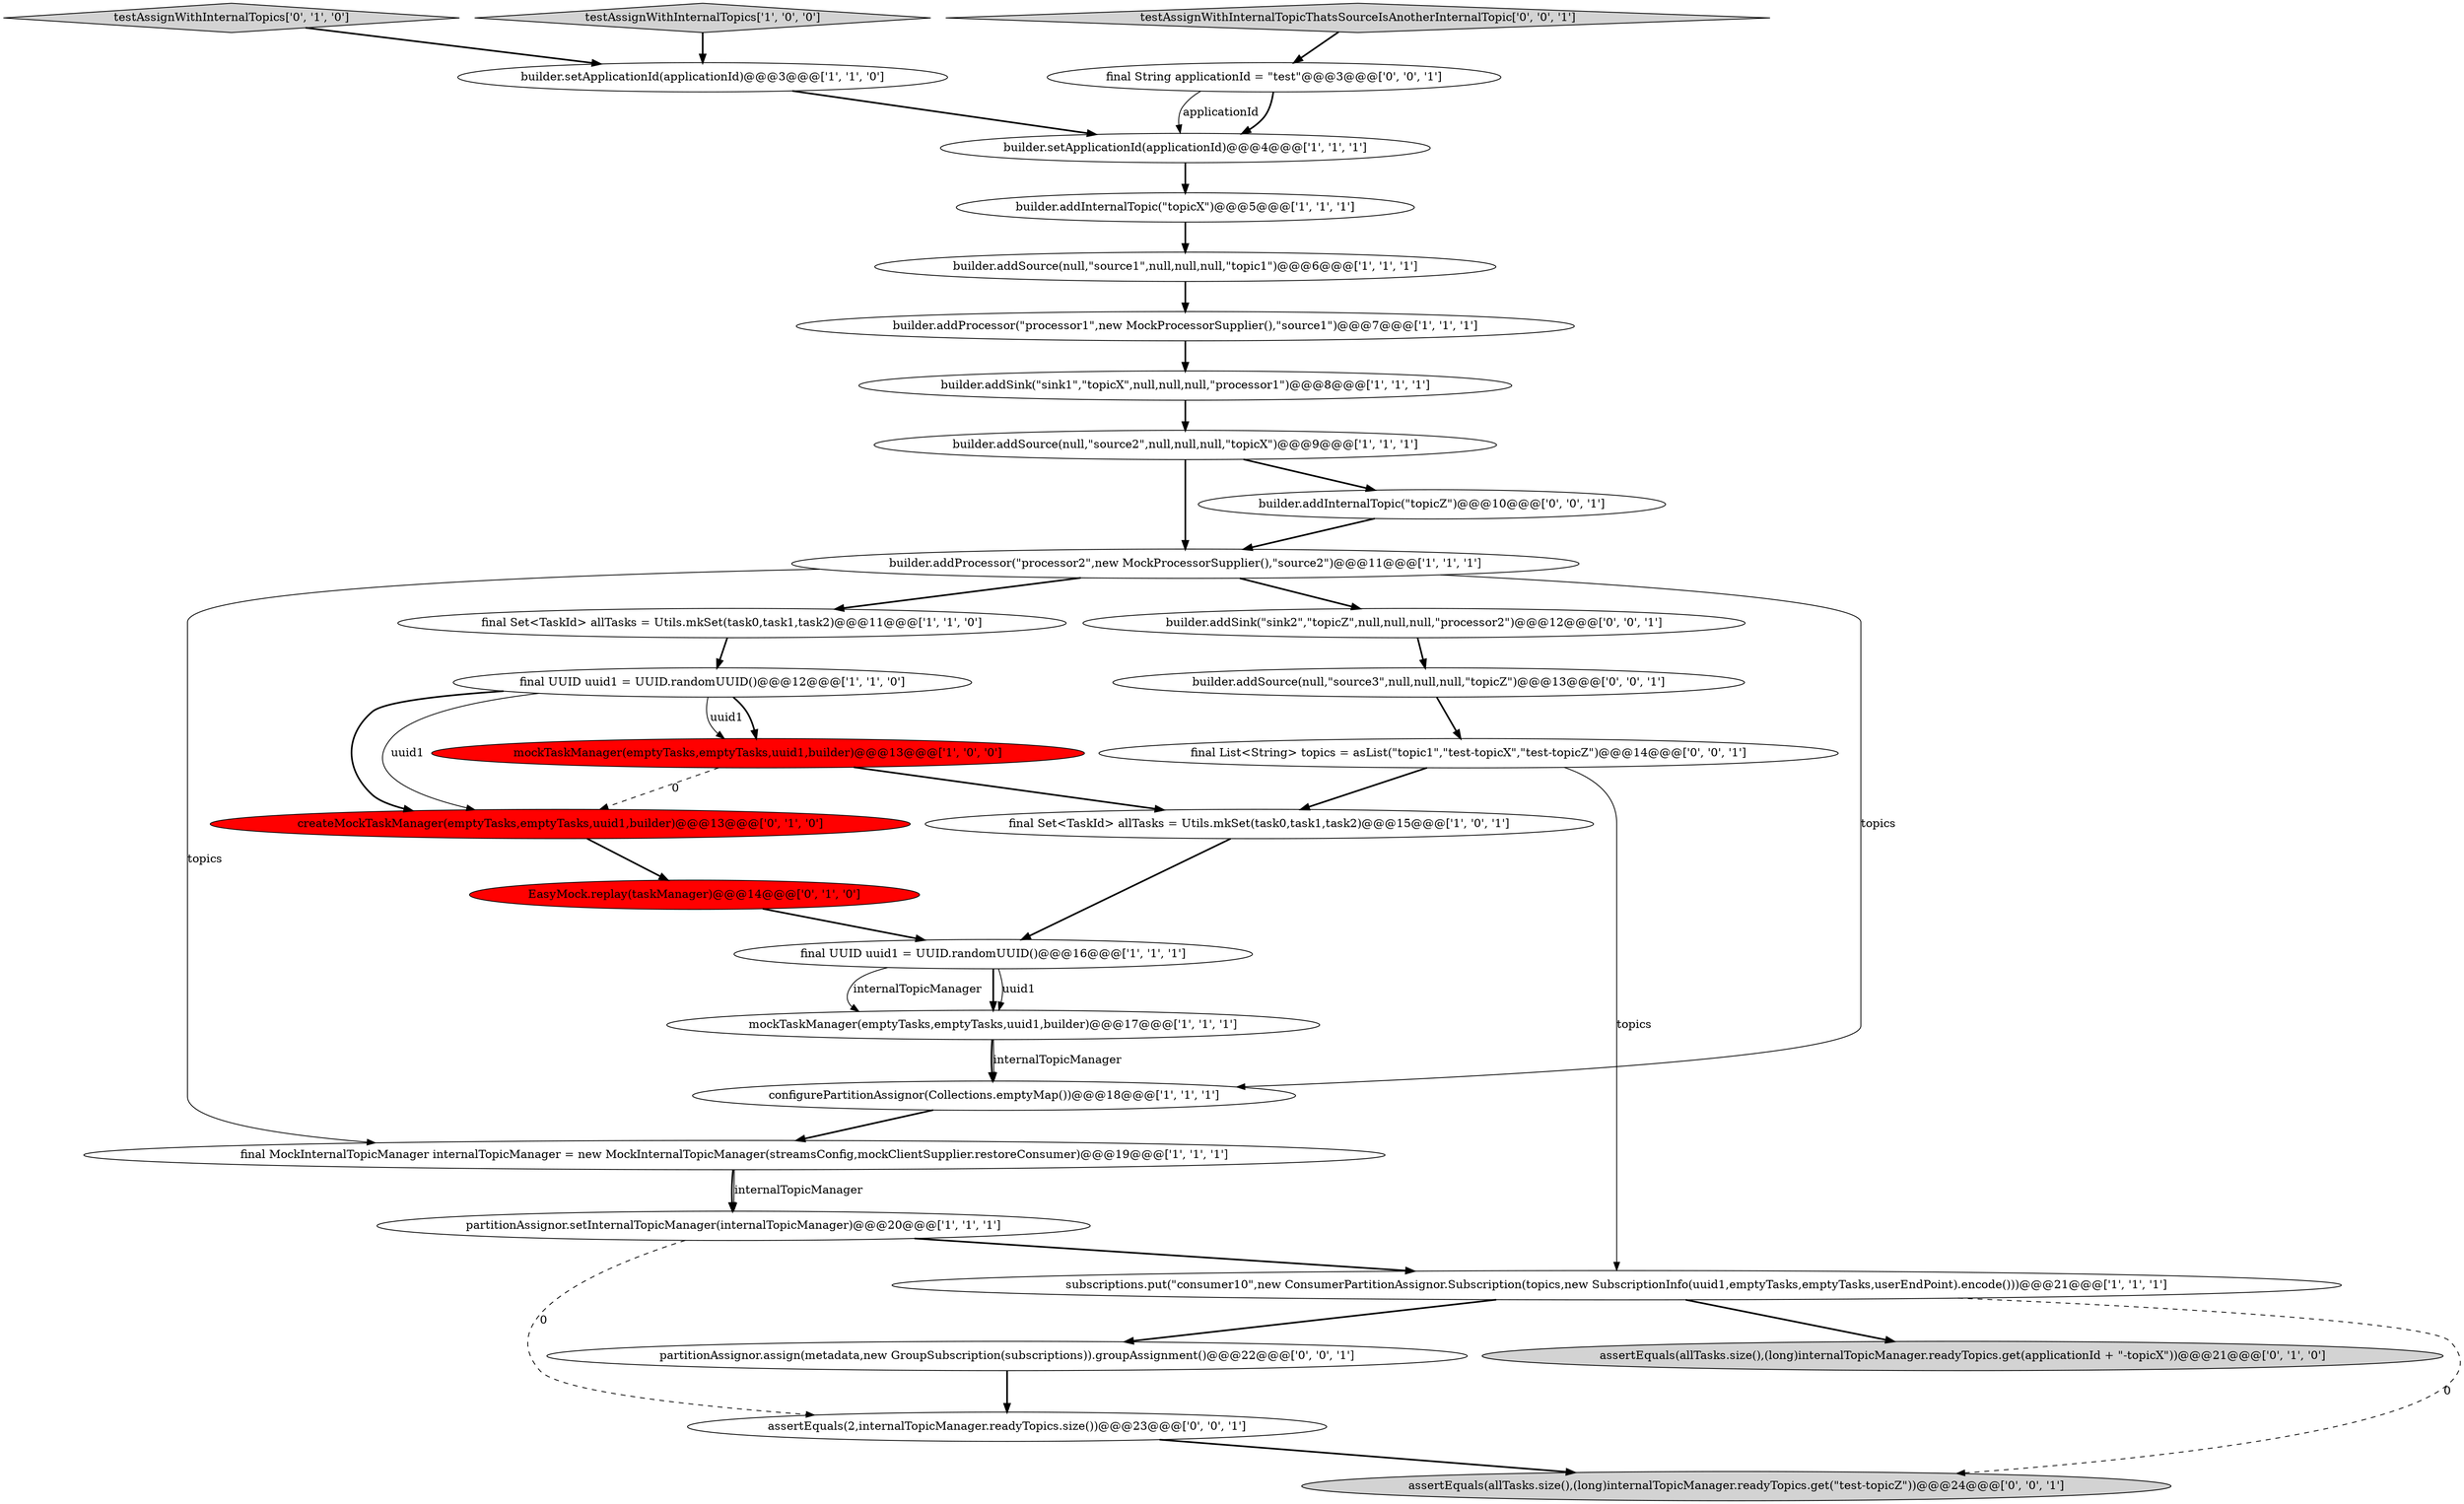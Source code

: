 digraph {
28 [style = filled, label = "builder.addSink(\"sink2\",\"topicZ\",null,null,null,\"processor2\")@@@12@@@['0', '0', '1']", fillcolor = white, shape = ellipse image = "AAA0AAABBB3BBB"];
4 [style = filled, label = "builder.addProcessor(\"processor1\",new MockProcessorSupplier(),\"source1\")@@@7@@@['1', '1', '1']", fillcolor = white, shape = ellipse image = "AAA0AAABBB1BBB"];
13 [style = filled, label = "final UUID uuid1 = UUID.randomUUID()@@@12@@@['1', '1', '0']", fillcolor = white, shape = ellipse image = "AAA0AAABBB1BBB"];
3 [style = filled, label = "builder.addSource(null,\"source1\",null,null,null,\"topic1\")@@@6@@@['1', '1', '1']", fillcolor = white, shape = ellipse image = "AAA0AAABBB1BBB"];
27 [style = filled, label = "partitionAssignor.assign(metadata,new GroupSubscription(subscriptions)).groupAssignment()@@@22@@@['0', '0', '1']", fillcolor = white, shape = ellipse image = "AAA0AAABBB3BBB"];
31 [style = filled, label = "assertEquals(2,internalTopicManager.readyTopics.size())@@@23@@@['0', '0', '1']", fillcolor = white, shape = ellipse image = "AAA0AAABBB3BBB"];
18 [style = filled, label = "final Set<TaskId> allTasks = Utils.mkSet(task0,task1,task2)@@@15@@@['1', '0', '1']", fillcolor = white, shape = ellipse image = "AAA0AAABBB1BBB"];
16 [style = filled, label = "builder.addProcessor(\"processor2\",new MockProcessorSupplier(),\"source2\")@@@11@@@['1', '1', '1']", fillcolor = white, shape = ellipse image = "AAA0AAABBB1BBB"];
11 [style = filled, label = "partitionAssignor.setInternalTopicManager(internalTopicManager)@@@20@@@['1', '1', '1']", fillcolor = white, shape = ellipse image = "AAA0AAABBB1BBB"];
22 [style = filled, label = "assertEquals(allTasks.size(),(long)internalTopicManager.readyTopics.get(applicationId + \"-topicX\"))@@@21@@@['0', '1', '0']", fillcolor = lightgray, shape = ellipse image = "AAA0AAABBB2BBB"];
2 [style = filled, label = "builder.setApplicationId(applicationId)@@@3@@@['1', '1', '0']", fillcolor = white, shape = ellipse image = "AAA0AAABBB1BBB"];
5 [style = filled, label = "builder.addSource(null,\"source2\",null,null,null,\"topicX\")@@@9@@@['1', '1', '1']", fillcolor = white, shape = ellipse image = "AAA0AAABBB1BBB"];
10 [style = filled, label = "testAssignWithInternalTopics['1', '0', '0']", fillcolor = lightgray, shape = diamond image = "AAA0AAABBB1BBB"];
24 [style = filled, label = "assertEquals(allTasks.size(),(long)internalTopicManager.readyTopics.get(\"test-topicZ\"))@@@24@@@['0', '0', '1']", fillcolor = lightgray, shape = ellipse image = "AAA0AAABBB3BBB"];
23 [style = filled, label = "final List<String> topics = asList(\"topic1\",\"test-topicX\",\"test-topicZ\")@@@14@@@['0', '0', '1']", fillcolor = white, shape = ellipse image = "AAA0AAABBB3BBB"];
15 [style = filled, label = "builder.setApplicationId(applicationId)@@@4@@@['1', '1', '1']", fillcolor = white, shape = ellipse image = "AAA0AAABBB1BBB"];
9 [style = filled, label = "mockTaskManager(emptyTasks,emptyTasks,uuid1,builder)@@@13@@@['1', '0', '0']", fillcolor = red, shape = ellipse image = "AAA1AAABBB1BBB"];
21 [style = filled, label = "testAssignWithInternalTopics['0', '1', '0']", fillcolor = lightgray, shape = diamond image = "AAA0AAABBB2BBB"];
29 [style = filled, label = "builder.addSource(null,\"source3\",null,null,null,\"topicZ\")@@@13@@@['0', '0', '1']", fillcolor = white, shape = ellipse image = "AAA0AAABBB3BBB"];
19 [style = filled, label = "createMockTaskManager(emptyTasks,emptyTasks,uuid1,builder)@@@13@@@['0', '1', '0']", fillcolor = red, shape = ellipse image = "AAA1AAABBB2BBB"];
6 [style = filled, label = "final Set<TaskId> allTasks = Utils.mkSet(task0,task1,task2)@@@11@@@['1', '1', '0']", fillcolor = white, shape = ellipse image = "AAA0AAABBB1BBB"];
14 [style = filled, label = "configurePartitionAssignor(Collections.emptyMap())@@@18@@@['1', '1', '1']", fillcolor = white, shape = ellipse image = "AAA0AAABBB1BBB"];
30 [style = filled, label = "builder.addInternalTopic(\"topicZ\")@@@10@@@['0', '0', '1']", fillcolor = white, shape = ellipse image = "AAA0AAABBB3BBB"];
17 [style = filled, label = "mockTaskManager(emptyTasks,emptyTasks,uuid1,builder)@@@17@@@['1', '1', '1']", fillcolor = white, shape = ellipse image = "AAA0AAABBB1BBB"];
1 [style = filled, label = "subscriptions.put(\"consumer10\",new ConsumerPartitionAssignor.Subscription(topics,new SubscriptionInfo(uuid1,emptyTasks,emptyTasks,userEndPoint).encode()))@@@21@@@['1', '1', '1']", fillcolor = white, shape = ellipse image = "AAA0AAABBB1BBB"];
8 [style = filled, label = "final UUID uuid1 = UUID.randomUUID()@@@16@@@['1', '1', '1']", fillcolor = white, shape = ellipse image = "AAA0AAABBB1BBB"];
7 [style = filled, label = "builder.addInternalTopic(\"topicX\")@@@5@@@['1', '1', '1']", fillcolor = white, shape = ellipse image = "AAA0AAABBB1BBB"];
0 [style = filled, label = "builder.addSink(\"sink1\",\"topicX\",null,null,null,\"processor1\")@@@8@@@['1', '1', '1']", fillcolor = white, shape = ellipse image = "AAA0AAABBB1BBB"];
25 [style = filled, label = "final String applicationId = \"test\"@@@3@@@['0', '0', '1']", fillcolor = white, shape = ellipse image = "AAA0AAABBB3BBB"];
12 [style = filled, label = "final MockInternalTopicManager internalTopicManager = new MockInternalTopicManager(streamsConfig,mockClientSupplier.restoreConsumer)@@@19@@@['1', '1', '1']", fillcolor = white, shape = ellipse image = "AAA0AAABBB1BBB"];
20 [style = filled, label = "EasyMock.replay(taskManager)@@@14@@@['0', '1', '0']", fillcolor = red, shape = ellipse image = "AAA1AAABBB2BBB"];
26 [style = filled, label = "testAssignWithInternalTopicThatsSourceIsAnotherInternalTopic['0', '0', '1']", fillcolor = lightgray, shape = diamond image = "AAA0AAABBB3BBB"];
28->29 [style = bold, label=""];
15->7 [style = bold, label=""];
11->1 [style = bold, label=""];
8->17 [style = solid, label="uuid1"];
19->20 [style = bold, label=""];
16->6 [style = bold, label=""];
31->24 [style = bold, label=""];
26->25 [style = bold, label=""];
8->17 [style = solid, label="internalTopicManager"];
12->11 [style = bold, label=""];
1->27 [style = bold, label=""];
17->14 [style = solid, label="internalTopicManager"];
27->31 [style = bold, label=""];
29->23 [style = bold, label=""];
23->1 [style = solid, label="topics"];
3->4 [style = bold, label=""];
7->3 [style = bold, label=""];
4->0 [style = bold, label=""];
21->2 [style = bold, label=""];
1->22 [style = bold, label=""];
5->16 [style = bold, label=""];
8->17 [style = bold, label=""];
9->19 [style = dashed, label="0"];
13->19 [style = bold, label=""];
20->8 [style = bold, label=""];
9->18 [style = bold, label=""];
13->19 [style = solid, label="uuid1"];
16->28 [style = bold, label=""];
11->31 [style = dashed, label="0"];
17->14 [style = bold, label=""];
1->24 [style = dashed, label="0"];
6->13 [style = bold, label=""];
14->12 [style = bold, label=""];
2->15 [style = bold, label=""];
16->14 [style = solid, label="topics"];
25->15 [style = bold, label=""];
10->2 [style = bold, label=""];
12->11 [style = solid, label="internalTopicManager"];
18->8 [style = bold, label=""];
13->9 [style = bold, label=""];
5->30 [style = bold, label=""];
25->15 [style = solid, label="applicationId"];
16->12 [style = solid, label="topics"];
30->16 [style = bold, label=""];
13->9 [style = solid, label="uuid1"];
23->18 [style = bold, label=""];
0->5 [style = bold, label=""];
}
